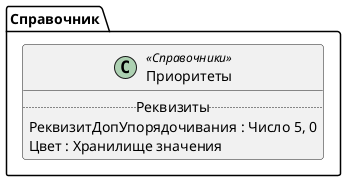 ﻿@startuml Приоритеты
'!include templates.wsd
'..\include templates.wsd
class Справочник.Приоритеты as "Приоритеты" <<Справочники>>
{
..Реквизиты..
РеквизитДопУпорядочивания : Число 5, 0
Цвет : Хранилище значения
}
@enduml
